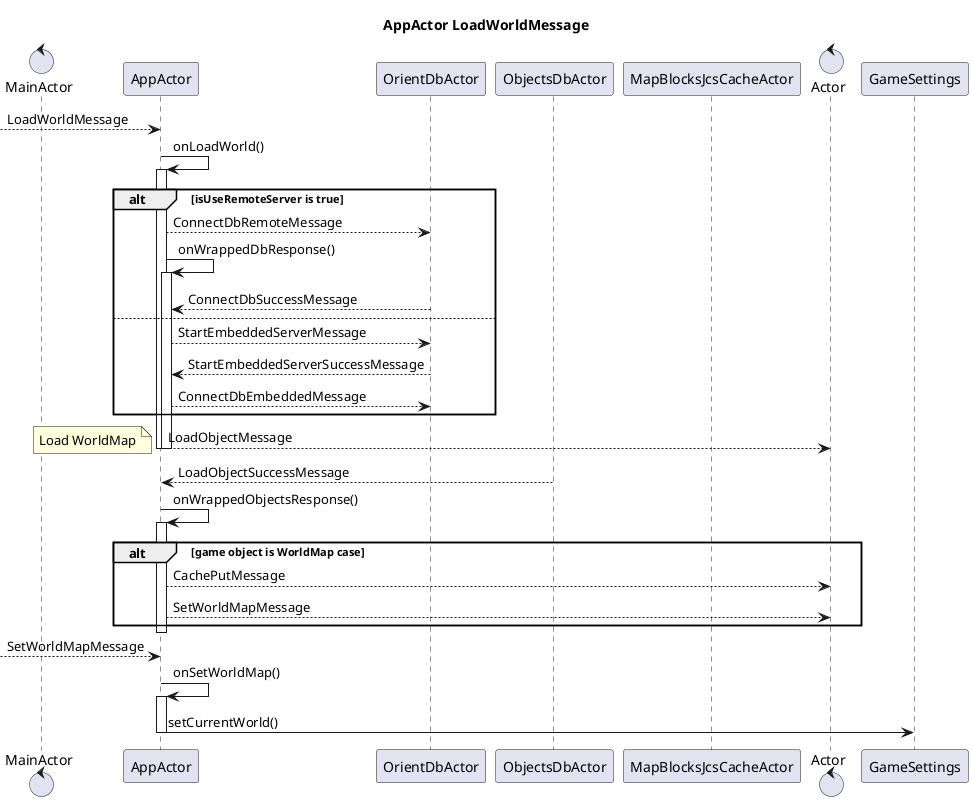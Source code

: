 @startuml
title AppActor LoadWorldMessage

control MainActor as ma
participant AppActor as ac
participant OrientDbActor as orientdba
participant ObjectsDbActor as objectsdba
participant MapBlocksJcsCacheActor as mbjca
control Actor
participant GameSettings

--> ac : LoadWorldMessage

ac -> ac ++ : onLoadWorld()
    alt isUseRemoteServer is true
        ac --> orientdba : ConnectDbRemoteMessage
        ac -> ac ++ : onWrappedDbResponse()
        orientdba --> ac : ConnectDbSuccessMessage
    else
        ac --> orientdba : StartEmbeddedServerMessage
        orientdba --> ac : StartEmbeddedServerSuccessMessage
        ac --> orientdba : ConnectDbEmbeddedMessage
    end
    ac --> Actor : LoadObjectMessage
    note left
    Load WorldMap
    end note
    deactivate ac
deactivate ac

objectsdba --> ac : LoadObjectSuccessMessage
    ac -> ac ++ : onWrappedObjectsResponse()
    alt game object is WorldMap case
    ac --> Actor : CachePutMessage
    ac --> Actor : SetWorldMapMessage
    end
deactivate ac

--> ac : SetWorldMapMessage
ac -> ac ++ : onSetWorldMap()
ac -> GameSettings : setCurrentWorld()
deactivate ac

@enduml
